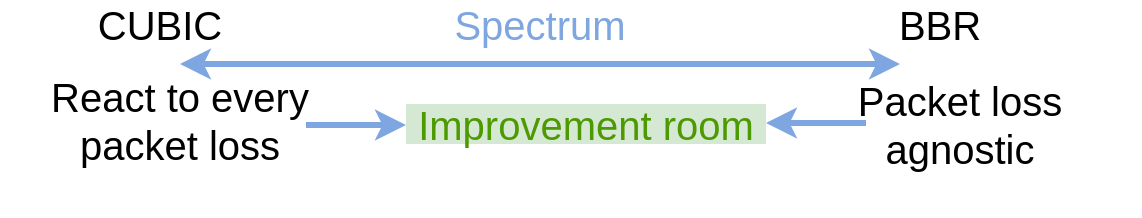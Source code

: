 <mxfile version="13.3.1" type="device"><diagram id="2lzjR7NLujwXq2Ycd8fF" name="Page-1"><mxGraphModel dx="946" dy="625" grid="1" gridSize="10" guides="1" tooltips="1" connect="1" arrows="1" fold="1" page="1" pageScale="1" pageWidth="827" pageHeight="1169" math="0" shadow="0"><root><mxCell id="0"/><mxCell id="1" parent="0"/><mxCell id="0anqOlfnJpwU6Fh0OVMx-2" value="" style="endArrow=classic;startArrow=classic;html=1;strokeWidth=3;strokeColor=#7EA6E0;" edge="1" parent="1"><mxGeometry width="50" height="50" relative="1" as="geometry"><mxPoint x="160" y="200" as="sourcePoint"/><mxPoint x="520" y="200" as="targetPoint"/></mxGeometry></mxCell><mxCell id="0anqOlfnJpwU6Fh0OVMx-3" value="&lt;font style=&quot;font-size: 20px&quot;&gt;CUBIC&lt;/font&gt;" style="text;html=1;strokeColor=none;fillColor=none;align=center;verticalAlign=middle;whiteSpace=wrap;rounded=0;" vertex="1" parent="1"><mxGeometry x="130" y="170" width="40" height="20" as="geometry"/></mxCell><mxCell id="0anqOlfnJpwU6Fh0OVMx-4" value="&lt;font style=&quot;font-size: 20px&quot;&gt;BBR&lt;/font&gt;" style="text;html=1;strokeColor=none;fillColor=none;align=center;verticalAlign=middle;whiteSpace=wrap;rounded=0;" vertex="1" parent="1"><mxGeometry x="520" y="170" width="40" height="20" as="geometry"/></mxCell><mxCell id="0anqOlfnJpwU6Fh0OVMx-5" value="&lt;font style=&quot;font-size: 20px&quot; color=&quot;#7ea6e0&quot;&gt;Spectrum&lt;/font&gt;" style="text;html=1;strokeColor=none;fillColor=none;align=center;verticalAlign=middle;whiteSpace=wrap;rounded=0;" vertex="1" parent="1"><mxGeometry x="320" y="170" width="40" height="20" as="geometry"/></mxCell><mxCell id="0anqOlfnJpwU6Fh0OVMx-6" value="&lt;font style=&quot;font-size: 20px&quot;&gt;React to every packet loss&lt;br&gt;&lt;br&gt;&lt;/font&gt;" style="text;html=1;strokeColor=none;fillColor=none;align=center;verticalAlign=middle;whiteSpace=wrap;rounded=0;" vertex="1" parent="1"><mxGeometry x="70" y="230" width="180" height="20" as="geometry"/></mxCell><mxCell id="0anqOlfnJpwU6Fh0OVMx-7" value="&lt;font style=&quot;font-size: 20px&quot;&gt;Packet loss agnostic&lt;br&gt;&lt;/font&gt;" style="text;html=1;strokeColor=none;fillColor=none;align=center;verticalAlign=middle;whiteSpace=wrap;rounded=0;" vertex="1" parent="1"><mxGeometry x="460" y="220" width="180" height="20" as="geometry"/></mxCell><mxCell id="0anqOlfnJpwU6Fh0OVMx-8" value="&lt;font style=&quot;font-size: 20px&quot;&gt;&lt;font color=&quot;#4d9900&quot;&gt;Improvement room&lt;/font&gt;&lt;br&gt;&lt;/font&gt;" style="text;html=1;strokeColor=none;fillColor=#d5e8d4;align=center;verticalAlign=middle;whiteSpace=wrap;rounded=0;" vertex="1" parent="1"><mxGeometry x="273" y="220" width="180" height="20" as="geometry"/></mxCell><mxCell id="0anqOlfnJpwU6Fh0OVMx-9" value="" style="endArrow=classic;html=1;strokeColor=#7EA6E0;strokeWidth=3;" edge="1" parent="1"><mxGeometry width="50" height="50" relative="1" as="geometry"><mxPoint x="223" y="230.5" as="sourcePoint"/><mxPoint x="273" y="230.5" as="targetPoint"/></mxGeometry></mxCell><mxCell id="0anqOlfnJpwU6Fh0OVMx-10" value="" style="endArrow=classic;html=1;strokeColor=#7EA6E0;strokeWidth=3;" edge="1" parent="1"><mxGeometry width="50" height="50" relative="1" as="geometry"><mxPoint x="503" y="229.5" as="sourcePoint"/><mxPoint x="453" y="229.5" as="targetPoint"/></mxGeometry></mxCell></root></mxGraphModel></diagram></mxfile>